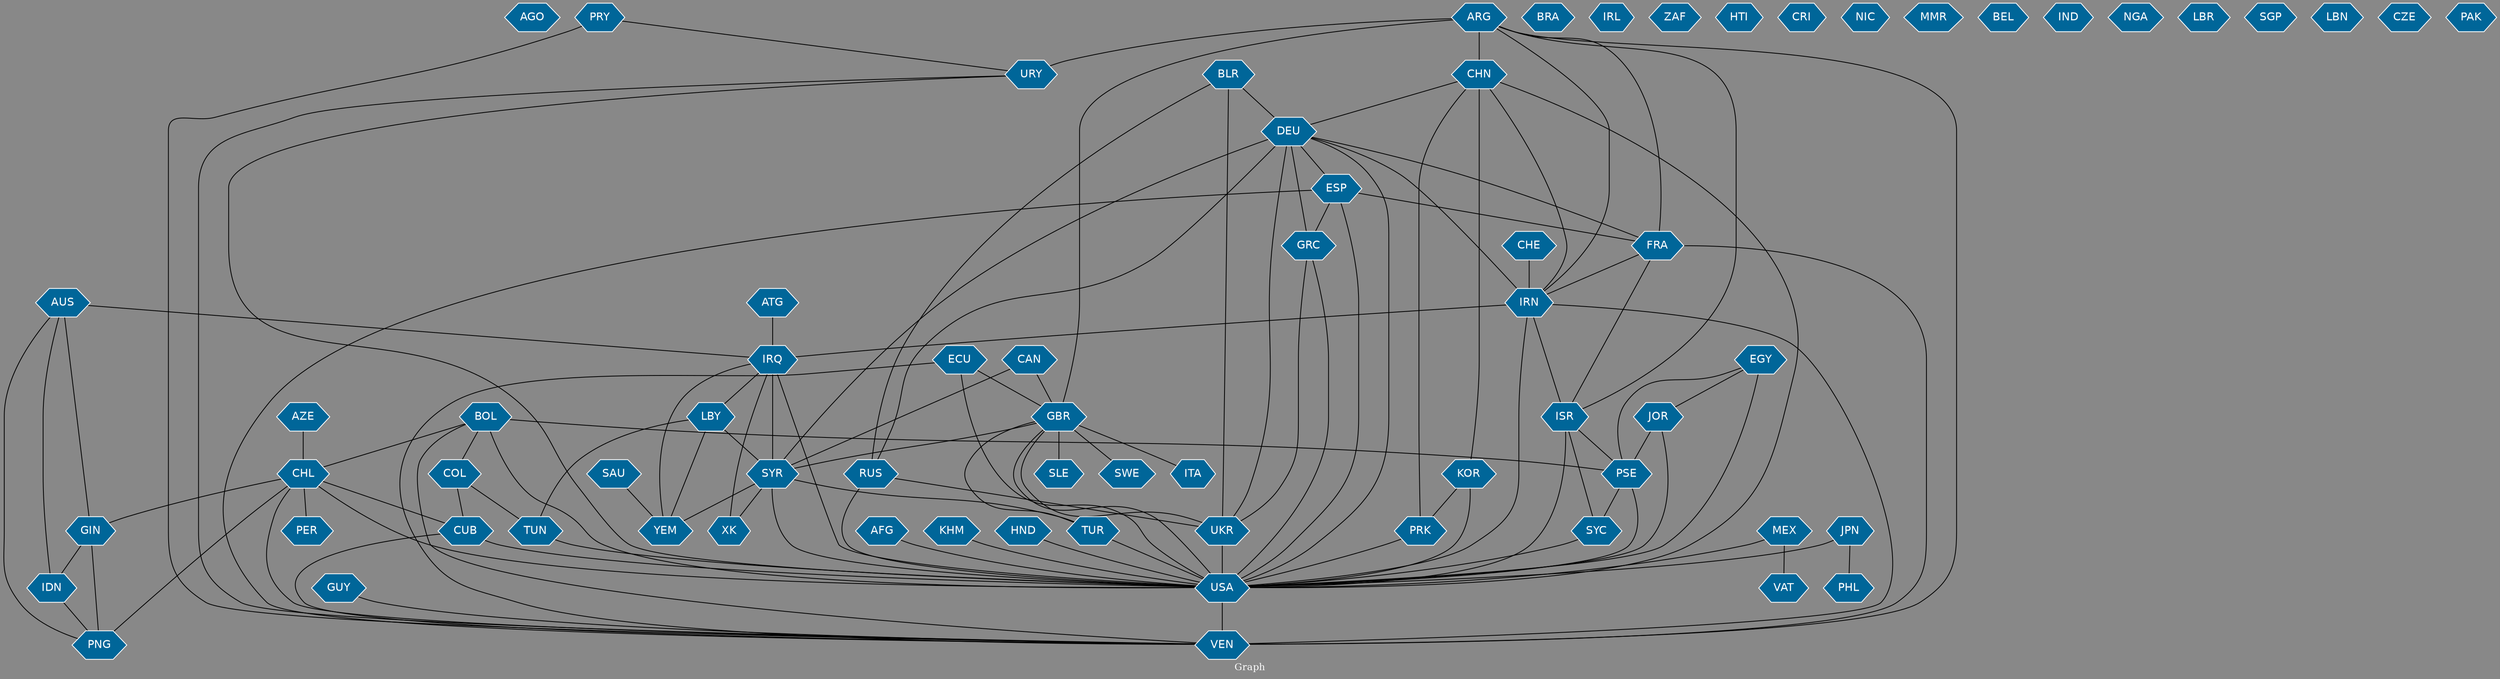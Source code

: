 // Countries together in item graph
graph {
	graph [bgcolor="#888888" fontcolor=white fontsize=12 label="Graph" outputorder=edgesfirst overlap=prism]
	node [color=white fillcolor="#006699" fontcolor=white fontname=Helvetica shape=hexagon style=filled]
	edge [arrowhead=open color=black fontcolor=white fontname=Courier fontsize=12]
		AGO [label=AGO]
		COL [label=COL]
		TUN [label=TUN]
		CHL [label=CHL]
		RUS [label=RUS]
		UKR [label=UKR]
		IRQ [label=IRQ]
		MEX [label=MEX]
		BRA [label=BRA]
		GRC [label=GRC]
		ITA [label=ITA]
		FRA [label=FRA]
		BOL [label=BOL]
		GBR [label=GBR]
		URY [label=URY]
		ARG [label=ARG]
		IRL [label=IRL]
		ISR [label=ISR]
		IRN [label=IRN]
		USA [label=USA]
		VEN [label=VEN]
		CUB [label=CUB]
		ZAF [label=ZAF]
		SAU [label=SAU]
		SYR [label=SYR]
		CAN [label=CAN]
		HTI [label=HTI]
		TUR [label=TUR]
		BLR [label=BLR]
		LBY [label=LBY]
		YEM [label=YEM]
		PER [label=PER]
		PSE [label=PSE]
		XK [label=XK]
		CHN [label=CHN]
		PRK [label=PRK]
		DEU [label=DEU]
		JPN [label=JPN]
		PHL [label=PHL]
		CRI [label=CRI]
		AFG [label=AFG]
		ESP [label=ESP]
		SYC [label=SYC]
		VAT [label=VAT]
		NIC [label=NIC]
		GIN [label=GIN]
		PNG [label=PNG]
		ECU [label=ECU]
		IDN [label=IDN]
		AUS [label=AUS]
		SLE [label=SLE]
		MMR [label=MMR]
		KHM [label=KHM]
		KOR [label=KOR]
		BEL [label=BEL]
		IND [label=IND]
		NGA [label=NGA]
		LBR [label=LBR]
		SWE [label=SWE]
		JOR [label=JOR]
		EGY [label=EGY]
		HND [label=HND]
		GUY [label=GUY]
		AZE [label=AZE]
		SGP [label=SGP]
		PRY [label=PRY]
		CHE [label=CHE]
		ATG [label=ATG]
		LBN [label=LBN]
		CZE [label=CZE]
		PAK [label=PAK]
			ISR -- SYC [weight=4]
			IRQ -- XK [weight=1]
			SYR -- TUR [weight=1]
			FRA -- IRN [weight=2]
			ATG -- IRQ [weight=1]
			CAN -- SYR [weight=1]
			LBY -- SYR [weight=1]
			SAU -- YEM [weight=2]
			URY -- USA [weight=1]
			CAN -- GBR [weight=1]
			LBY -- TUN [weight=1]
			AFG -- USA [weight=2]
			CHL -- CUB [weight=1]
			GUY -- VEN [weight=1]
			IRQ -- YEM [weight=2]
			JPN -- PHL [weight=1]
			CHN -- DEU [weight=1]
			COL -- TUN [weight=2]
			SYC -- USA [weight=1]
			IRN -- ISR [weight=7]
			CHN -- PRK [weight=1]
			FRA -- VEN [weight=1]
			AUS -- GIN [weight=1]
			ARG -- URY [weight=5]
			PSE -- SYC [weight=1]
			PRK -- USA [weight=5]
			DEU -- SYR [weight=1]
			ARG -- CHN [weight=1]
			DEU -- ESP [weight=2]
			URY -- VEN [weight=1]
			PRY -- VEN [weight=1]
			ARG -- VEN [weight=1]
			ESP -- USA [weight=1]
			TUR -- USA [weight=1]
			CHL -- PER [weight=2]
			KOR -- PRK [weight=7]
			DEU -- RUS [weight=3]
			JPN -- USA [weight=1]
			COL -- CUB [weight=1]
			KOR -- USA [weight=8]
			CHN -- USA [weight=1]
			BOL -- COL [weight=1]
			EGY -- USA [weight=2]
			EGY -- PSE [weight=1]
			BLR -- RUS [weight=1]
			ARG -- IRN [weight=2]
			ECU -- USA [weight=1]
			AUS -- IRQ [weight=1]
			KHM -- USA [weight=1]
			BLR -- UKR [weight=1]
			GBR -- SLE [weight=2]
			IRN -- VEN [weight=1]
			CHL -- GIN [weight=2]
			ARG -- FRA [weight=3]
			UKR -- USA [weight=8]
			PSE -- USA [weight=2]
			IRQ -- SYR [weight=3]
			ISR -- USA [weight=8]
			ECU -- GBR [weight=1]
			AZE -- CHL [weight=2]
			PRY -- URY [weight=1]
			CHL -- USA [weight=1]
			AUS -- IDN [weight=1]
			BOL -- USA [weight=4]
			TUN -- USA [weight=1]
			AUS -- PNG [weight=1]
			GBR -- SYR [weight=1]
			GIN -- PNG [weight=3]
			ISR -- PSE [weight=5]
			HND -- USA [weight=1]
			IRN -- IRQ [weight=1]
			CHL -- PNG [weight=2]
			EGY -- JOR [weight=1]
			CHL -- VEN [weight=1]
			BOL -- PSE [weight=1]
			ESP -- FRA [weight=1]
			GBR -- SWE [weight=1]
			BOL -- VEN [weight=2]
			ESP -- VEN [weight=3]
			DEU -- GRC [weight=3]
			GRC -- UKR [weight=1]
			CHE -- IRN [weight=1]
			MEX -- USA [weight=2]
			ARG -- ISR [weight=3]
			RUS -- UKR [weight=20]
			BOL -- CHL [weight=1]
			IRN -- USA [weight=11]
			GRC -- USA [weight=1]
			MEX -- VAT [weight=1]
			IDN -- PNG [weight=1]
			IRQ -- LBY [weight=1]
			CHN -- KOR [weight=1]
			GBR -- USA [weight=2]
			JOR -- PSE [weight=1]
			CUB -- VEN [weight=3]
			DEU -- IRN [weight=1]
			ESP -- GRC [weight=2]
			SYR -- USA [weight=1]
			DEU -- UKR [weight=3]
			IRQ -- USA [weight=1]
			SYR -- YEM [weight=1]
			CHN -- IRN [weight=1]
			ECU -- VEN [weight=2]
			ARG -- GBR [weight=4]
			GBR -- TUR [weight=1]
			DEU -- FRA [weight=1]
			LBY -- YEM [weight=1]
			GBR -- UKR [weight=1]
			GIN -- IDN [weight=1]
			BLR -- DEU [weight=1]
			RUS -- USA [weight=5]
			DEU -- USA [weight=2]
			USA -- VEN [weight=30]
			CUB -- USA [weight=8]
			GBR -- ITA [weight=1]
			JOR -- USA [weight=1]
			FRA -- ISR [weight=1]
			SYR -- XK [weight=1]
}